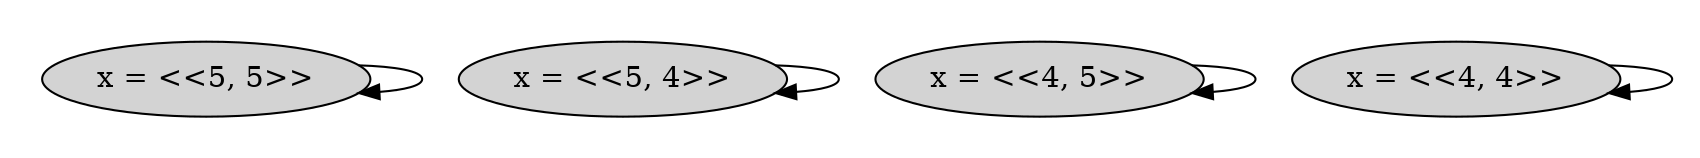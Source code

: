strict digraph DiskGraph {
nodesep=0.35;
subgraph cluster_graph {
color="white";
-1889021818720820107 [label="x = <<4, 4>>",style = filled]
4368488866302580687 [label="x = <<4, 5>>",style = filled]
5603554915422856704 [label="x = <<5, 4>>",style = filled]
-7740291031015074374 [label="x = <<5, 5>>",style = filled]
-1889021818720820107 -> -1889021818720820107 [label="",color="black",fontcolor="black"];
4368488866302580687 -> 4368488866302580687 [label="",color="black",fontcolor="black"];
5603554915422856704 -> 5603554915422856704 [label="",color="black",fontcolor="black"];
-7740291031015074374 -> -7740291031015074374 [label="",color="black",fontcolor="black"];
{rank = same; -1889021818720820107;-7740291031015074374;4368488866302580687;5603554915422856704;}
}
}